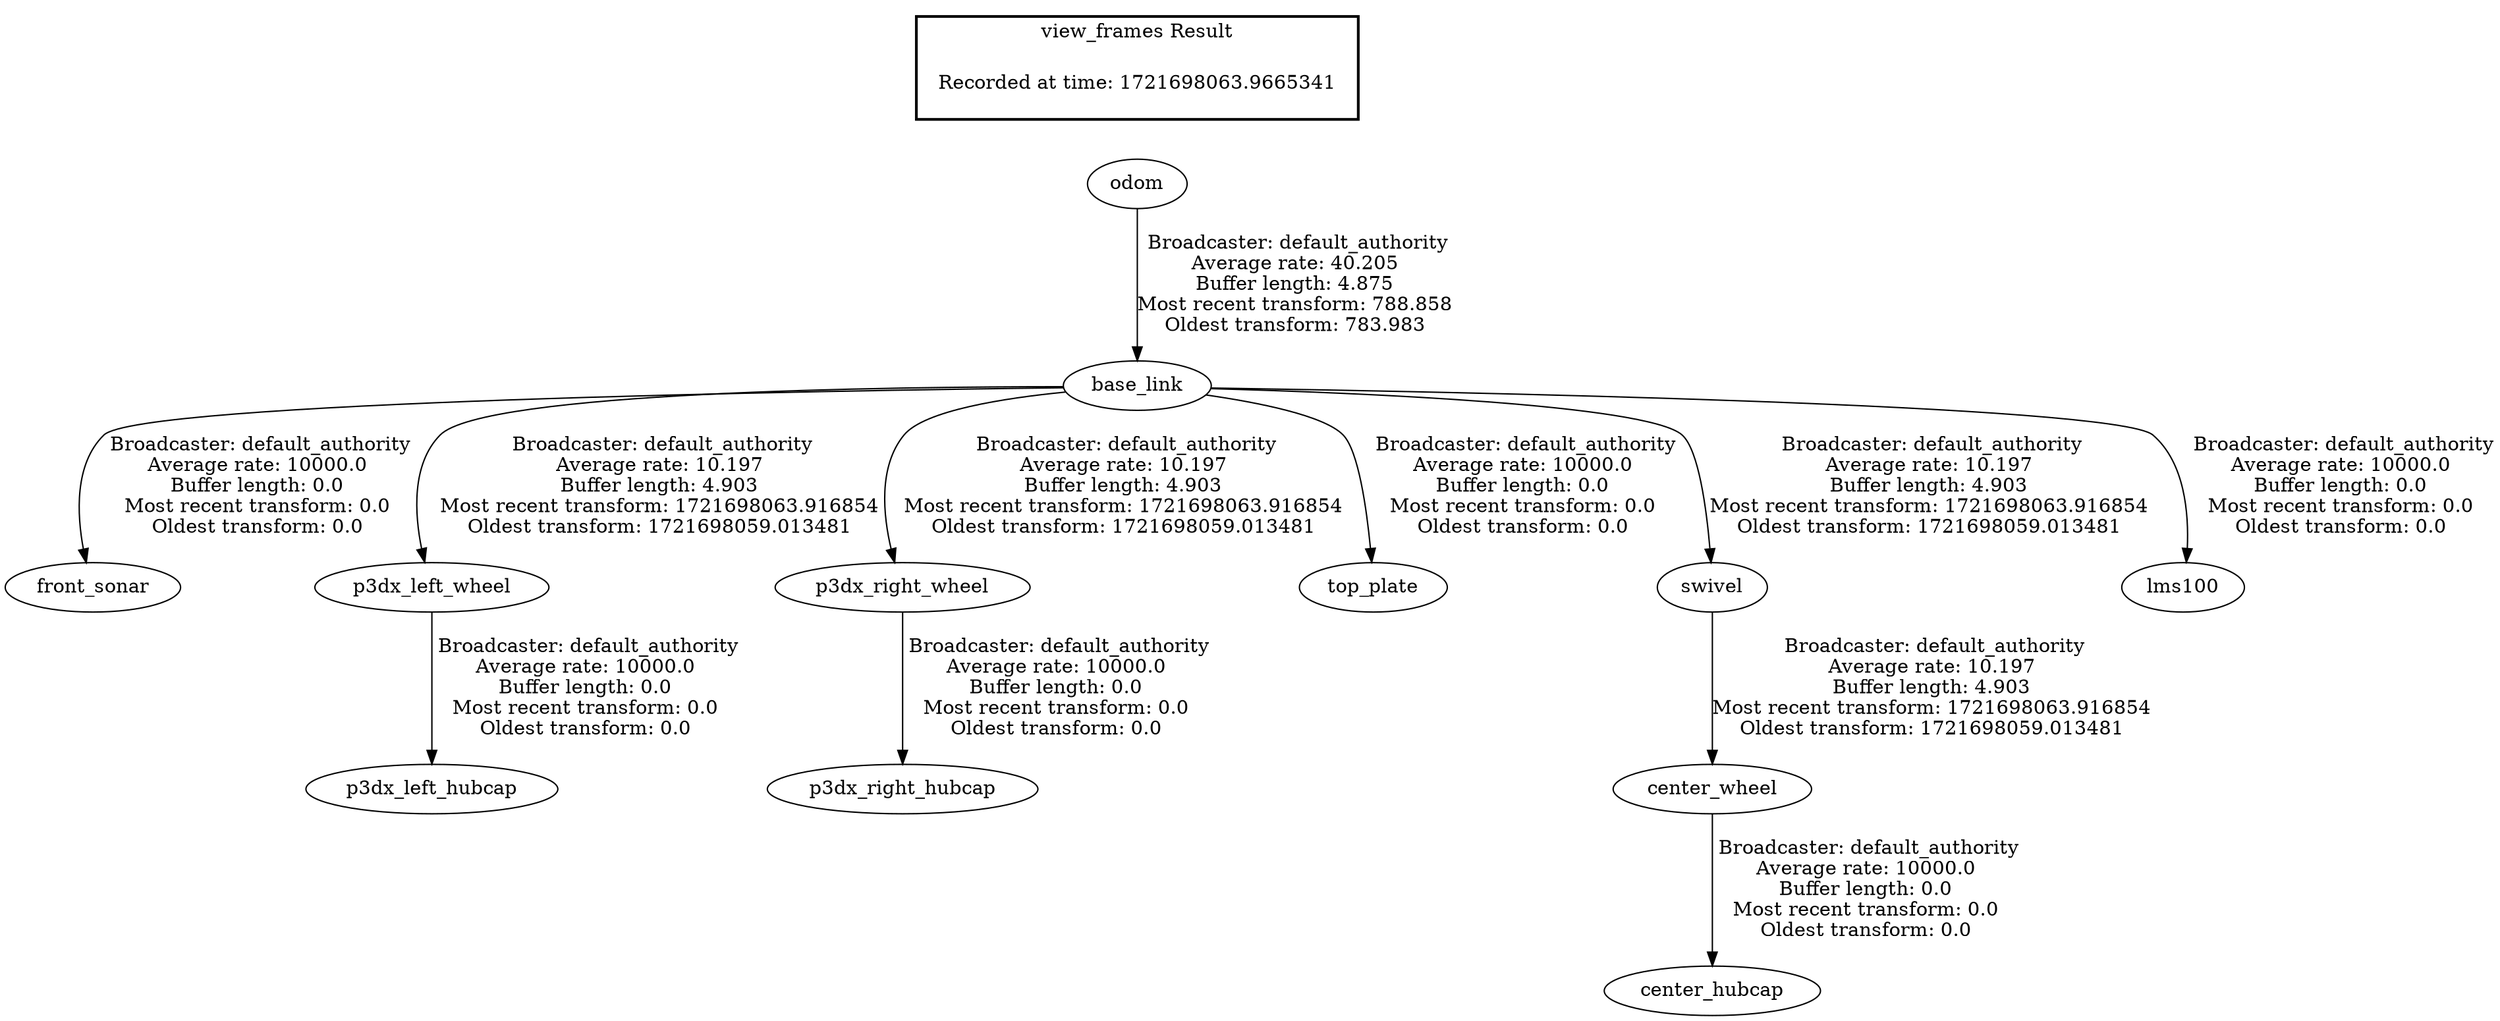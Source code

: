 digraph G {
"odom" -> "base_link"[label=" Broadcaster: default_authority\nAverage rate: 40.205\nBuffer length: 4.875\nMost recent transform: 788.858\nOldest transform: 783.983\n"];
"base_link" -> "front_sonar"[label=" Broadcaster: default_authority\nAverage rate: 10000.0\nBuffer length: 0.0\nMost recent transform: 0.0\nOldest transform: 0.0\n"];
"p3dx_left_wheel" -> "p3dx_left_hubcap"[label=" Broadcaster: default_authority\nAverage rate: 10000.0\nBuffer length: 0.0\nMost recent transform: 0.0\nOldest transform: 0.0\n"];
"base_link" -> "p3dx_left_wheel"[label=" Broadcaster: default_authority\nAverage rate: 10.197\nBuffer length: 4.903\nMost recent transform: 1721698063.916854\nOldest transform: 1721698059.013481\n"];
"p3dx_right_wheel" -> "p3dx_right_hubcap"[label=" Broadcaster: default_authority\nAverage rate: 10000.0\nBuffer length: 0.0\nMost recent transform: 0.0\nOldest transform: 0.0\n"];
"base_link" -> "p3dx_right_wheel"[label=" Broadcaster: default_authority\nAverage rate: 10.197\nBuffer length: 4.903\nMost recent transform: 1721698063.916854\nOldest transform: 1721698059.013481\n"];
"base_link" -> "top_plate"[label=" Broadcaster: default_authority\nAverage rate: 10000.0\nBuffer length: 0.0\nMost recent transform: 0.0\nOldest transform: 0.0\n"];
"center_wheel" -> "center_hubcap"[label=" Broadcaster: default_authority\nAverage rate: 10000.0\nBuffer length: 0.0\nMost recent transform: 0.0\nOldest transform: 0.0\n"];
"swivel" -> "center_wheel"[label=" Broadcaster: default_authority\nAverage rate: 10.197\nBuffer length: 4.903\nMost recent transform: 1721698063.916854\nOldest transform: 1721698059.013481\n"];
"base_link" -> "lms100"[label=" Broadcaster: default_authority\nAverage rate: 10000.0\nBuffer length: 0.0\nMost recent transform: 0.0\nOldest transform: 0.0\n"];
"base_link" -> "swivel"[label=" Broadcaster: default_authority\nAverage rate: 10.197\nBuffer length: 4.903\nMost recent transform: 1721698063.916854\nOldest transform: 1721698059.013481\n"];
edge [style=invis];
 subgraph cluster_legend { style=bold; color=black; label ="view_frames Result";
"Recorded at time: 1721698063.9665341"[ shape=plaintext ] ;
}->"odom";
}